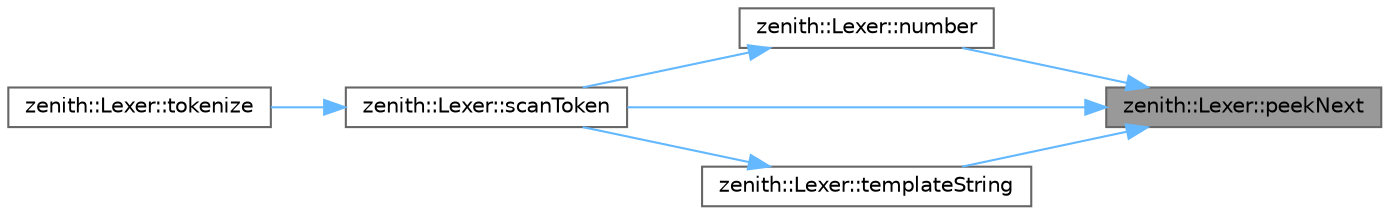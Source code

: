digraph "zenith::Lexer::peekNext"
{
 // LATEX_PDF_SIZE
  bgcolor="transparent";
  edge [fontname=Helvetica,fontsize=10,labelfontname=Helvetica,labelfontsize=10];
  node [fontname=Helvetica,fontsize=10,shape=box,height=0.2,width=0.4];
  rankdir="RL";
  Node1 [id="Node000001",label="zenith::Lexer::peekNext",height=0.2,width=0.4,color="gray40", fillcolor="grey60", style="filled", fontcolor="black",tooltip=" "];
  Node1 -> Node2 [id="edge1_Node000001_Node000002",dir="back",color="steelblue1",style="solid",tooltip=" "];
  Node2 [id="Node000002",label="zenith::Lexer::number",height=0.2,width=0.4,color="grey40", fillcolor="white", style="filled",URL="$classzenith_1_1_lexer.html#aee4a903f04ce959ba40ac6edf7692745",tooltip=" "];
  Node2 -> Node3 [id="edge2_Node000002_Node000003",dir="back",color="steelblue1",style="solid",tooltip=" "];
  Node3 [id="Node000003",label="zenith::Lexer::scanToken",height=0.2,width=0.4,color="grey40", fillcolor="white", style="filled",URL="$classzenith_1_1_lexer.html#a63cdfda413252a30362a2dbea52fcfdd",tooltip=" "];
  Node3 -> Node4 [id="edge3_Node000003_Node000004",dir="back",color="steelblue1",style="solid",tooltip=" "];
  Node4 [id="Node000004",label="zenith::Lexer::tokenize",height=0.2,width=0.4,color="grey40", fillcolor="white", style="filled",URL="$classzenith_1_1_lexer.html#a6b7c554b656b86d33c2c9845b0cc49e2",tooltip=" "];
  Node1 -> Node3 [id="edge4_Node000001_Node000003",dir="back",color="steelblue1",style="solid",tooltip=" "];
  Node1 -> Node5 [id="edge5_Node000001_Node000005",dir="back",color="steelblue1",style="solid",tooltip=" "];
  Node5 [id="Node000005",label="zenith::Lexer::templateString",height=0.2,width=0.4,color="grey40", fillcolor="white", style="filled",URL="$classzenith_1_1_lexer.html#a598da944bd2125a0ec2dcd6e882e1de9",tooltip=" "];
  Node5 -> Node3 [id="edge6_Node000005_Node000003",dir="back",color="steelblue1",style="solid",tooltip=" "];
}
